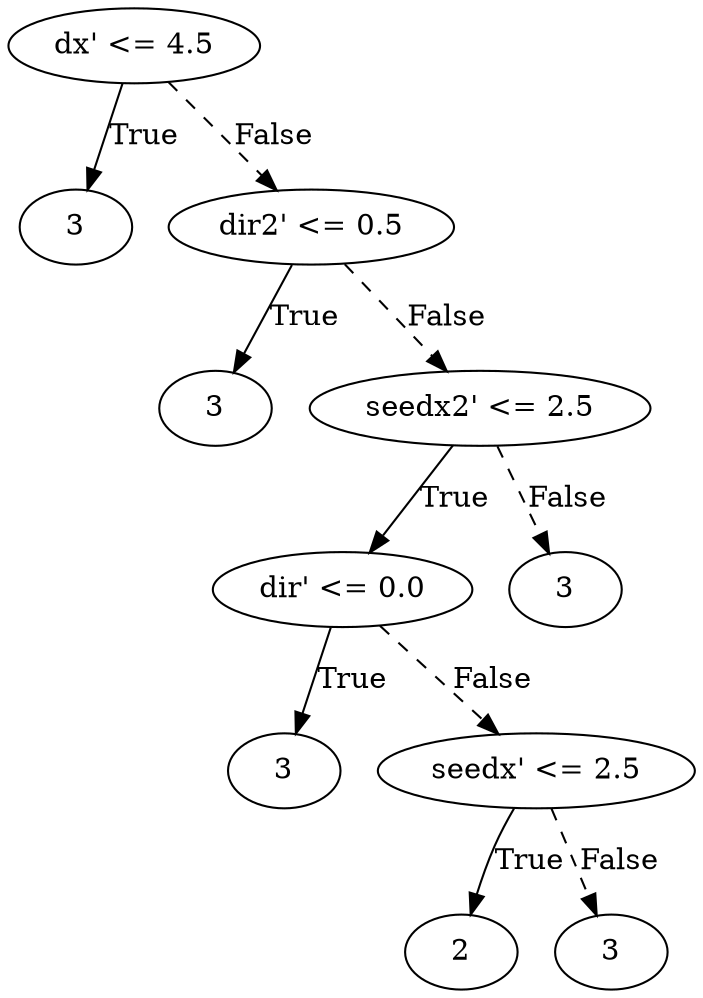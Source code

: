digraph {
0 [label="dx' <= 4.5"];
1 [label="3"];
0 -> 1 [label="True"];
2 [label="dir2' <= 0.5"];
3 [label="3"];
2 -> 3 [label="True"];
4 [label="seedx2' <= 2.5"];
5 [label="dir' <= 0.0"];
6 [label="3"];
5 -> 6 [label="True"];
7 [label="seedx' <= 2.5"];
8 [label="2"];
7 -> 8 [label="True"];
9 [label="3"];
7 -> 9 [style="dashed", label="False"];
5 -> 7 [style="dashed", label="False"];
4 -> 5 [label="True"];
10 [label="3"];
4 -> 10 [style="dashed", label="False"];
2 -> 4 [style="dashed", label="False"];
0 -> 2 [style="dashed", label="False"];

}